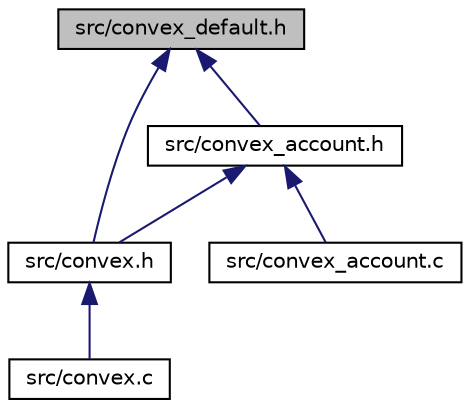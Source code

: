 digraph "src/convex_default.h"
{
 // LATEX_PDF_SIZE
  edge [fontname="Helvetica",fontsize="10",labelfontname="Helvetica",labelfontsize="10"];
  node [fontname="Helvetica",fontsize="10",shape=record];
  Node1 [label="src/convex_default.h",height=0.2,width=0.4,color="black", fillcolor="grey75", style="filled", fontcolor="black",tooltip=" "];
  Node1 -> Node2 [dir="back",color="midnightblue",fontsize="10",style="solid",fontname="Helvetica"];
  Node2 [label="src/convex.h",height=0.2,width=0.4,color="black", fillcolor="white", style="filled",URL="$convex_8h.html",tooltip=" "];
  Node2 -> Node3 [dir="back",color="midnightblue",fontsize="10",style="solid",fontname="Helvetica"];
  Node3 [label="src/convex.c",height=0.2,width=0.4,color="black", fillcolor="white", style="filled",URL="$convex_8c.html",tooltip=" "];
  Node1 -> Node4 [dir="back",color="midnightblue",fontsize="10",style="solid",fontname="Helvetica"];
  Node4 [label="src/convex_account.h",height=0.2,width=0.4,color="black", fillcolor="white", style="filled",URL="$convex__account_8h.html",tooltip=" "];
  Node4 -> Node2 [dir="back",color="midnightblue",fontsize="10",style="solid",fontname="Helvetica"];
  Node4 -> Node5 [dir="back",color="midnightblue",fontsize="10",style="solid",fontname="Helvetica"];
  Node5 [label="src/convex_account.c",height=0.2,width=0.4,color="black", fillcolor="white", style="filled",URL="$convex__account_8c.html",tooltip=" "];
}
